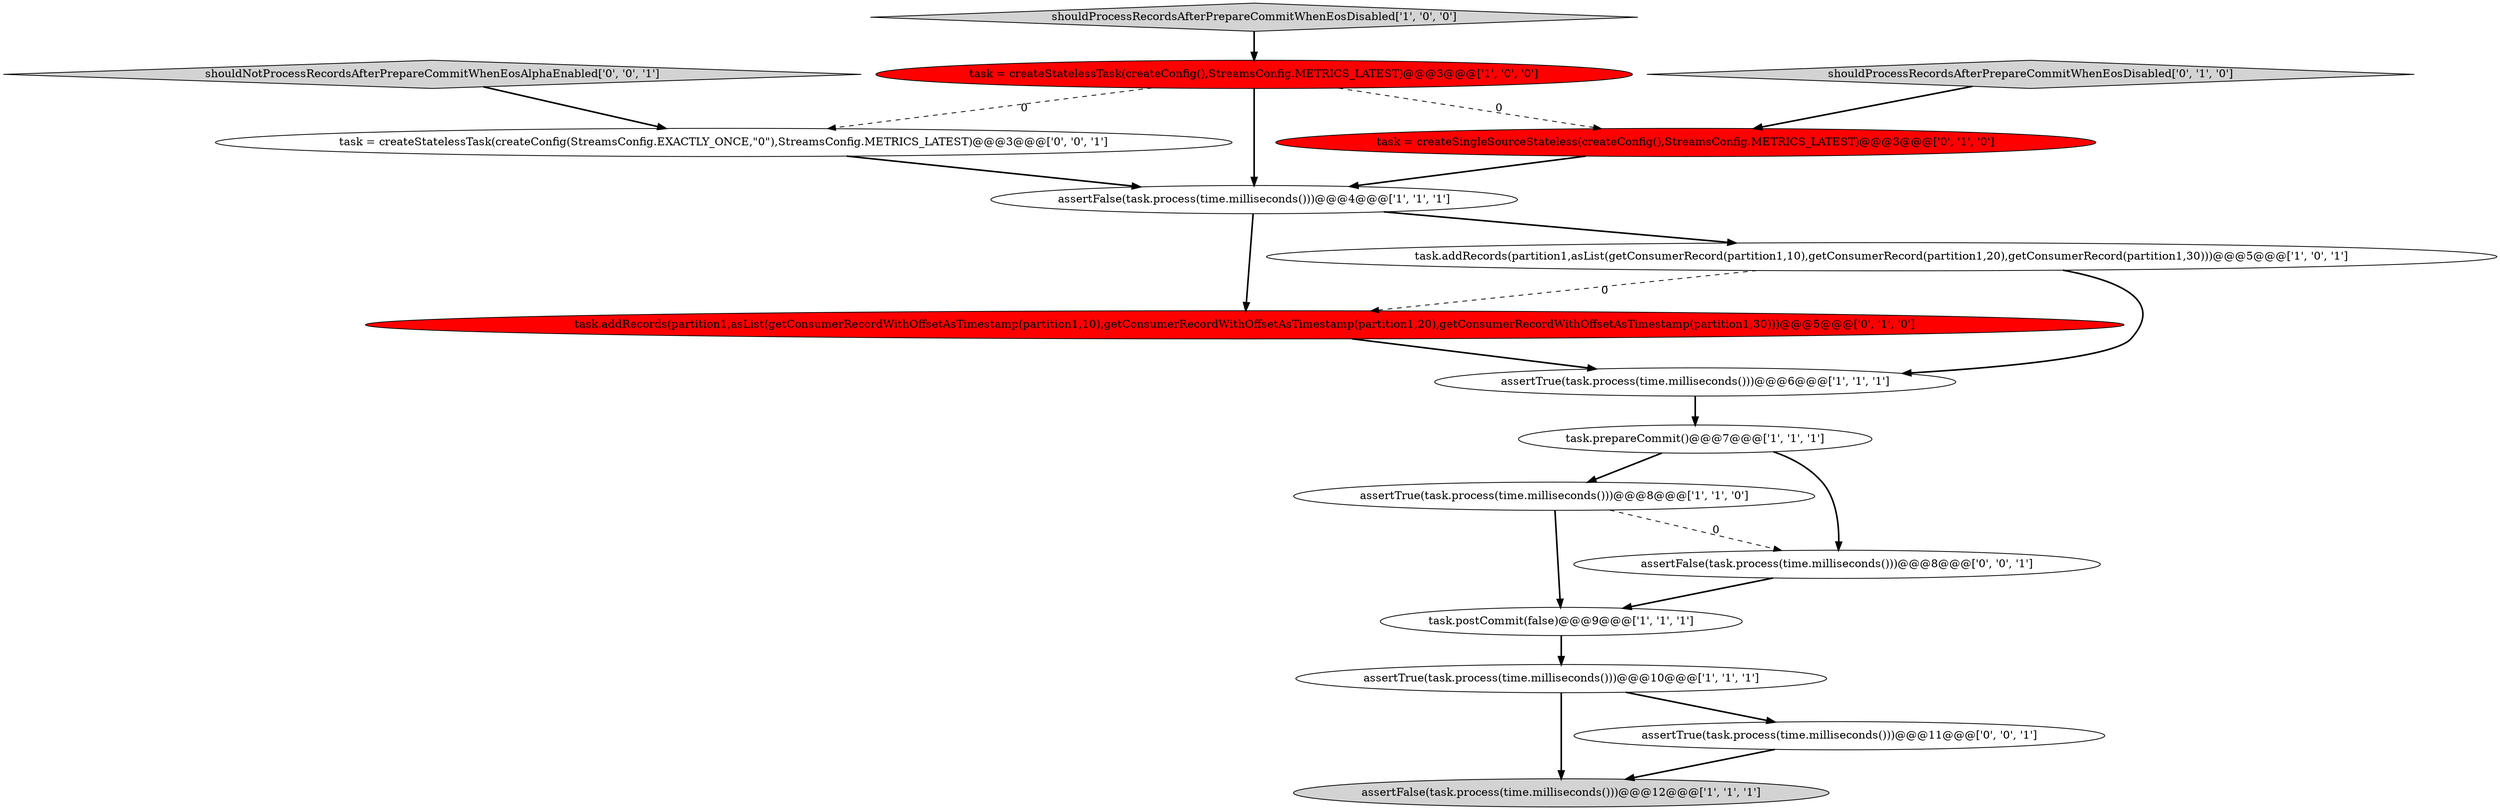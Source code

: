 digraph {
12 [style = filled, label = "task.addRecords(partition1,asList(getConsumerRecordWithOffsetAsTimestamp(partition1,10),getConsumerRecordWithOffsetAsTimestamp(partition1,20),getConsumerRecordWithOffsetAsTimestamp(partition1,30)))@@@5@@@['0', '1', '0']", fillcolor = red, shape = ellipse image = "AAA1AAABBB2BBB"];
4 [style = filled, label = "assertTrue(task.process(time.milliseconds()))@@@8@@@['1', '1', '0']", fillcolor = white, shape = ellipse image = "AAA0AAABBB1BBB"];
2 [style = filled, label = "assertFalse(task.process(time.milliseconds()))@@@4@@@['1', '1', '1']", fillcolor = white, shape = ellipse image = "AAA0AAABBB1BBB"];
6 [style = filled, label = "assertTrue(task.process(time.milliseconds()))@@@6@@@['1', '1', '1']", fillcolor = white, shape = ellipse image = "AAA0AAABBB1BBB"];
8 [style = filled, label = "task.postCommit(false)@@@9@@@['1', '1', '1']", fillcolor = white, shape = ellipse image = "AAA0AAABBB1BBB"];
1 [style = filled, label = "task = createStatelessTask(createConfig(),StreamsConfig.METRICS_LATEST)@@@3@@@['1', '0', '0']", fillcolor = red, shape = ellipse image = "AAA1AAABBB1BBB"];
13 [style = filled, label = "task = createStatelessTask(createConfig(StreamsConfig.EXACTLY_ONCE,\"0\"),StreamsConfig.METRICS_LATEST)@@@3@@@['0', '0', '1']", fillcolor = white, shape = ellipse image = "AAA0AAABBB3BBB"];
0 [style = filled, label = "assertFalse(task.process(time.milliseconds()))@@@12@@@['1', '1', '1']", fillcolor = lightgray, shape = ellipse image = "AAA0AAABBB1BBB"];
3 [style = filled, label = "task.addRecords(partition1,asList(getConsumerRecord(partition1,10),getConsumerRecord(partition1,20),getConsumerRecord(partition1,30)))@@@5@@@['1', '0', '1']", fillcolor = white, shape = ellipse image = "AAA0AAABBB1BBB"];
10 [style = filled, label = "shouldProcessRecordsAfterPrepareCommitWhenEosDisabled['0', '1', '0']", fillcolor = lightgray, shape = diamond image = "AAA0AAABBB2BBB"];
9 [style = filled, label = "assertTrue(task.process(time.milliseconds()))@@@10@@@['1', '1', '1']", fillcolor = white, shape = ellipse image = "AAA0AAABBB1BBB"];
16 [style = filled, label = "assertTrue(task.process(time.milliseconds()))@@@11@@@['0', '0', '1']", fillcolor = white, shape = ellipse image = "AAA0AAABBB3BBB"];
14 [style = filled, label = "assertFalse(task.process(time.milliseconds()))@@@8@@@['0', '0', '1']", fillcolor = white, shape = ellipse image = "AAA0AAABBB3BBB"];
5 [style = filled, label = "task.prepareCommit()@@@7@@@['1', '1', '1']", fillcolor = white, shape = ellipse image = "AAA0AAABBB1BBB"];
15 [style = filled, label = "shouldNotProcessRecordsAfterPrepareCommitWhenEosAlphaEnabled['0', '0', '1']", fillcolor = lightgray, shape = diamond image = "AAA0AAABBB3BBB"];
11 [style = filled, label = "task = createSingleSourceStateless(createConfig(),StreamsConfig.METRICS_LATEST)@@@3@@@['0', '1', '0']", fillcolor = red, shape = ellipse image = "AAA1AAABBB2BBB"];
7 [style = filled, label = "shouldProcessRecordsAfterPrepareCommitWhenEosDisabled['1', '0', '0']", fillcolor = lightgray, shape = diamond image = "AAA0AAABBB1BBB"];
16->0 [style = bold, label=""];
15->13 [style = bold, label=""];
7->1 [style = bold, label=""];
9->0 [style = bold, label=""];
2->3 [style = bold, label=""];
3->6 [style = bold, label=""];
5->14 [style = bold, label=""];
12->6 [style = bold, label=""];
9->16 [style = bold, label=""];
11->2 [style = bold, label=""];
2->12 [style = bold, label=""];
1->13 [style = dashed, label="0"];
6->5 [style = bold, label=""];
3->12 [style = dashed, label="0"];
1->11 [style = dashed, label="0"];
5->4 [style = bold, label=""];
8->9 [style = bold, label=""];
4->8 [style = bold, label=""];
4->14 [style = dashed, label="0"];
1->2 [style = bold, label=""];
14->8 [style = bold, label=""];
13->2 [style = bold, label=""];
10->11 [style = bold, label=""];
}
